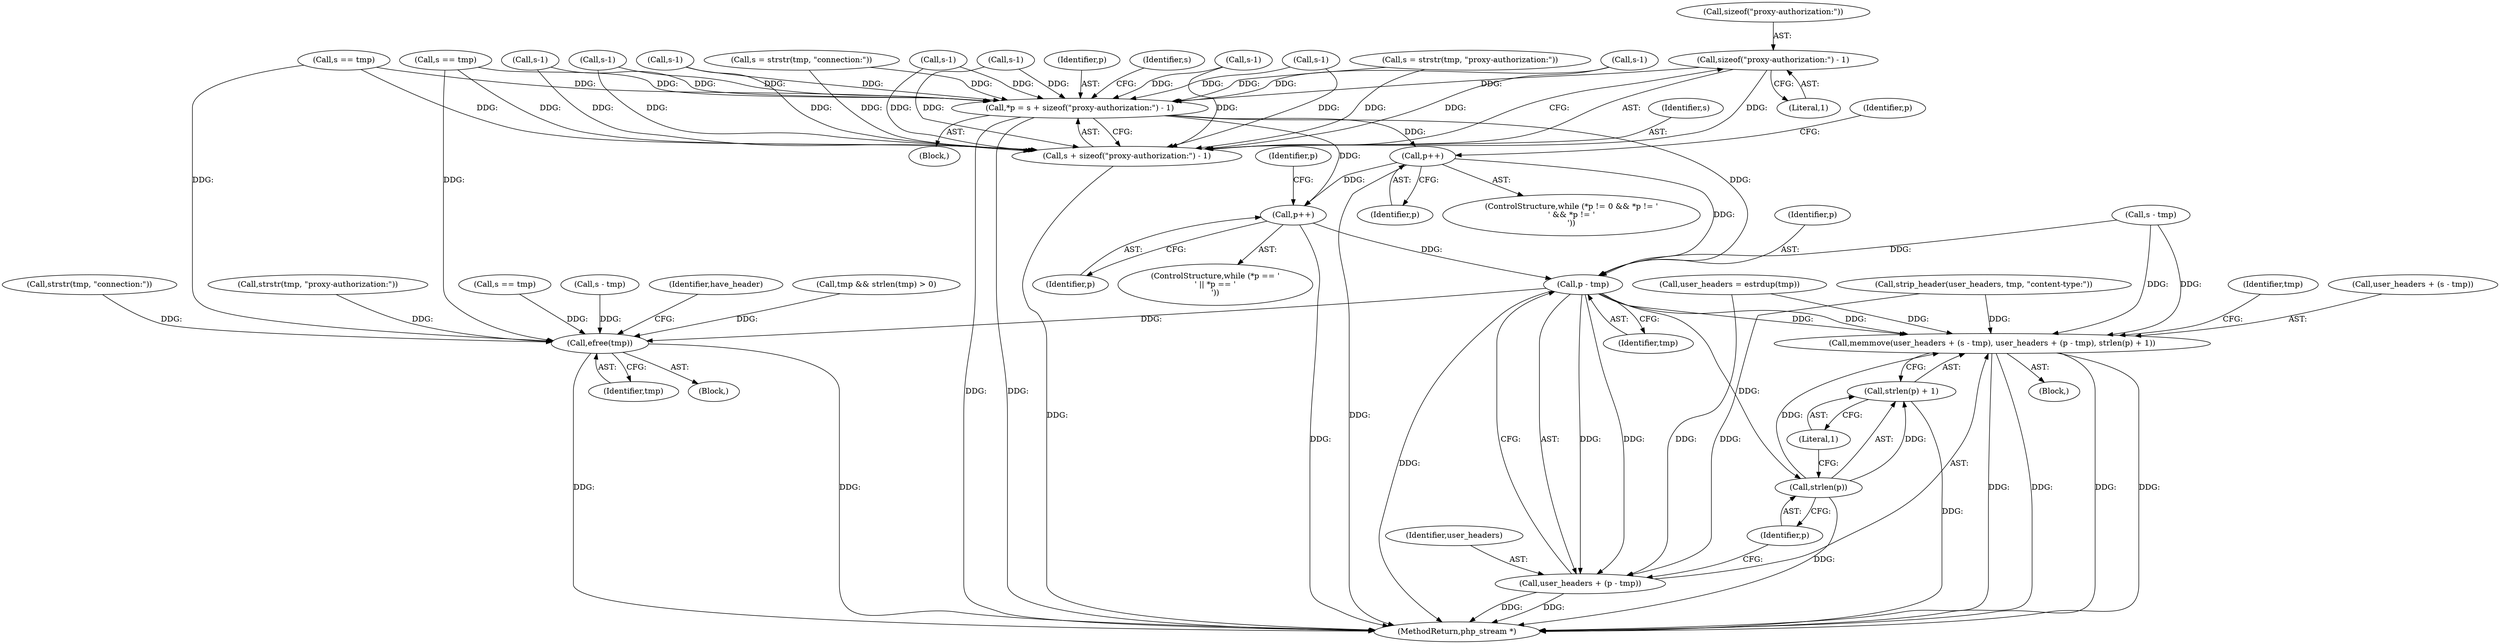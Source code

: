 digraph "0_php-src_523f230c831d7b33353203fa34aee4e92ac12bba@API" {
"1001846" [label="(Call,sizeof(\"proxy-authorization:\") - 1)"];
"1001842" [label="(Call,*p = s + sizeof(\"proxy-authorization:\") - 1)"];
"1001885" [label="(Call,p++)"];
"1001897" [label="(Call,p++)"];
"1001954" [label="(Call,p - tmp)"];
"1001946" [label="(Call,memmove(user_headers + (s - tmp), user_headers + (p - tmp), strlen(p) + 1))"];
"1001952" [label="(Call,user_headers + (p - tmp))"];
"1001958" [label="(Call,strlen(p))"];
"1001957" [label="(Call,strlen(p) + 1)"];
"1001964" [label="(Call,efree(tmp))"];
"1001844" [label="(Call,s + sizeof(\"proxy-authorization:\") - 1)"];
"1001960" [label="(Literal,1)"];
"1001843" [label="(Identifier,p)"];
"1001842" [label="(Call,*p = s + sizeof(\"proxy-authorization:\") - 1)"];
"1001906" [label="(Call,s == tmp)"];
"1001952" [label="(Call,user_headers + (p - tmp))"];
"1001846" [label="(Call,sizeof(\"proxy-authorization:\") - 1)"];
"1001957" [label="(Call,strlen(p) + 1)"];
"1001940" [label="(Call,s - tmp)"];
"1001886" [label="(Identifier,p)"];
"1001887" [label="(ControlStructure,while (*p == '\r' || *p == '\n'))"];
"1001956" [label="(Identifier,tmp)"];
"1001954" [label="(Call,p - tmp)"];
"1001970" [label="(Identifier,have_header)"];
"1001823" [label="(Call,s-1)"];
"1001955" [label="(Identifier,p)"];
"1001816" [label="(Call,s-1)"];
"1001898" [label="(Identifier,p)"];
"1001790" [label="(Call,s-1)"];
"1001847" [label="(Call,sizeof(\"proxy-authorization:\"))"];
"1001885" [label="(Call,p++)"];
"1001949" [label="(Call,s - tmp)"];
"1001891" [label="(Identifier,p)"];
"1001870" [label="(ControlStructure,while (*p != 0 && *p != '\r' && *p != '\n'))"];
"1001964" [label="(Call,efree(tmp))"];
"1001874" [label="(Identifier,p)"];
"1001484" [label="(Call,user_headers = estrdup(tmp))"];
"1001836" [label="(Call,s-1)"];
"1001845" [label="(Identifier,s)"];
"1001840" [label="(Block,)"];
"1001962" [label="(Identifier,tmp)"];
"1001897" [label="(Call,p++)"];
"1001804" [label="(Call,s = strstr(tmp, \"proxy-authorization:\"))"];
"1001806" [label="(Call,strstr(tmp, \"proxy-authorization:\"))"];
"1001963" [label="(Block,)"];
"1001810" [label="(Call,s == tmp)"];
"1001849" [label="(Literal,1)"];
"1001958" [label="(Call,strlen(p))"];
"1001500" [label="(Call,strip_header(user_headers, tmp, \"content-type:\"))"];
"1001476" [label="(Call,tmp && strlen(tmp) > 0)"];
"1001784" [label="(Call,s-1)"];
"1001959" [label="(Identifier,p)"];
"1001770" [label="(Call,s-1)"];
"1001764" [label="(Call,s == tmp)"];
"1001953" [label="(Identifier,user_headers)"];
"1001946" [label="(Call,memmove(user_headers + (s - tmp), user_headers + (p - tmp), strlen(p) + 1))"];
"1001844" [label="(Call,s + sizeof(\"proxy-authorization:\") - 1)"];
"1001758" [label="(Call,s = strstr(tmp, \"connection:\"))"];
"1001947" [label="(Call,user_headers + (s - tmp))"];
"1003241" [label="(MethodReturn,php_stream *)"];
"1001830" [label="(Call,s-1)"];
"1001853" [label="(Identifier,s)"];
"1001760" [label="(Call,strstr(tmp, \"connection:\"))"];
"1001965" [label="(Identifier,tmp)"];
"1001945" [label="(Block,)"];
"1001777" [label="(Call,s-1)"];
"1001846" -> "1001844"  [label="AST: "];
"1001846" -> "1001849"  [label="CFG: "];
"1001847" -> "1001846"  [label="AST: "];
"1001849" -> "1001846"  [label="AST: "];
"1001844" -> "1001846"  [label="CFG: "];
"1001846" -> "1001842"  [label="DDG: "];
"1001846" -> "1001844"  [label="DDG: "];
"1001842" -> "1001840"  [label="AST: "];
"1001842" -> "1001844"  [label="CFG: "];
"1001843" -> "1001842"  [label="AST: "];
"1001844" -> "1001842"  [label="AST: "];
"1001853" -> "1001842"  [label="CFG: "];
"1001842" -> "1003241"  [label="DDG: "];
"1001842" -> "1003241"  [label="DDG: "];
"1001758" -> "1001842"  [label="DDG: "];
"1001830" -> "1001842"  [label="DDG: "];
"1001804" -> "1001842"  [label="DDG: "];
"1001770" -> "1001842"  [label="DDG: "];
"1001777" -> "1001842"  [label="DDG: "];
"1001810" -> "1001842"  [label="DDG: "];
"1001790" -> "1001842"  [label="DDG: "];
"1001784" -> "1001842"  [label="DDG: "];
"1001764" -> "1001842"  [label="DDG: "];
"1001816" -> "1001842"  [label="DDG: "];
"1001823" -> "1001842"  [label="DDG: "];
"1001836" -> "1001842"  [label="DDG: "];
"1001842" -> "1001885"  [label="DDG: "];
"1001842" -> "1001897"  [label="DDG: "];
"1001842" -> "1001954"  [label="DDG: "];
"1001885" -> "1001870"  [label="AST: "];
"1001885" -> "1001886"  [label="CFG: "];
"1001886" -> "1001885"  [label="AST: "];
"1001874" -> "1001885"  [label="CFG: "];
"1001885" -> "1003241"  [label="DDG: "];
"1001885" -> "1001897"  [label="DDG: "];
"1001885" -> "1001954"  [label="DDG: "];
"1001897" -> "1001887"  [label="AST: "];
"1001897" -> "1001898"  [label="CFG: "];
"1001898" -> "1001897"  [label="AST: "];
"1001891" -> "1001897"  [label="CFG: "];
"1001897" -> "1003241"  [label="DDG: "];
"1001897" -> "1001954"  [label="DDG: "];
"1001954" -> "1001952"  [label="AST: "];
"1001954" -> "1001956"  [label="CFG: "];
"1001955" -> "1001954"  [label="AST: "];
"1001956" -> "1001954"  [label="AST: "];
"1001952" -> "1001954"  [label="CFG: "];
"1001954" -> "1003241"  [label="DDG: "];
"1001954" -> "1001946"  [label="DDG: "];
"1001954" -> "1001946"  [label="DDG: "];
"1001954" -> "1001952"  [label="DDG: "];
"1001954" -> "1001952"  [label="DDG: "];
"1001949" -> "1001954"  [label="DDG: "];
"1001954" -> "1001958"  [label="DDG: "];
"1001954" -> "1001964"  [label="DDG: "];
"1001946" -> "1001945"  [label="AST: "];
"1001946" -> "1001957"  [label="CFG: "];
"1001947" -> "1001946"  [label="AST: "];
"1001952" -> "1001946"  [label="AST: "];
"1001957" -> "1001946"  [label="AST: "];
"1001962" -> "1001946"  [label="CFG: "];
"1001946" -> "1003241"  [label="DDG: "];
"1001946" -> "1003241"  [label="DDG: "];
"1001946" -> "1003241"  [label="DDG: "];
"1001946" -> "1003241"  [label="DDG: "];
"1001500" -> "1001946"  [label="DDG: "];
"1001484" -> "1001946"  [label="DDG: "];
"1001949" -> "1001946"  [label="DDG: "];
"1001949" -> "1001946"  [label="DDG: "];
"1001958" -> "1001946"  [label="DDG: "];
"1001953" -> "1001952"  [label="AST: "];
"1001959" -> "1001952"  [label="CFG: "];
"1001952" -> "1003241"  [label="DDG: "];
"1001952" -> "1003241"  [label="DDG: "];
"1001500" -> "1001952"  [label="DDG: "];
"1001484" -> "1001952"  [label="DDG: "];
"1001958" -> "1001957"  [label="AST: "];
"1001958" -> "1001959"  [label="CFG: "];
"1001959" -> "1001958"  [label="AST: "];
"1001960" -> "1001958"  [label="CFG: "];
"1001958" -> "1003241"  [label="DDG: "];
"1001958" -> "1001957"  [label="DDG: "];
"1001957" -> "1001960"  [label="CFG: "];
"1001960" -> "1001957"  [label="AST: "];
"1001957" -> "1003241"  [label="DDG: "];
"1001964" -> "1001963"  [label="AST: "];
"1001964" -> "1001965"  [label="CFG: "];
"1001965" -> "1001964"  [label="AST: "];
"1001970" -> "1001964"  [label="CFG: "];
"1001964" -> "1003241"  [label="DDG: "];
"1001964" -> "1003241"  [label="DDG: "];
"1001764" -> "1001964"  [label="DDG: "];
"1001940" -> "1001964"  [label="DDG: "];
"1001476" -> "1001964"  [label="DDG: "];
"1001810" -> "1001964"  [label="DDG: "];
"1001806" -> "1001964"  [label="DDG: "];
"1001760" -> "1001964"  [label="DDG: "];
"1001906" -> "1001964"  [label="DDG: "];
"1001845" -> "1001844"  [label="AST: "];
"1001844" -> "1003241"  [label="DDG: "];
"1001758" -> "1001844"  [label="DDG: "];
"1001830" -> "1001844"  [label="DDG: "];
"1001804" -> "1001844"  [label="DDG: "];
"1001770" -> "1001844"  [label="DDG: "];
"1001777" -> "1001844"  [label="DDG: "];
"1001810" -> "1001844"  [label="DDG: "];
"1001790" -> "1001844"  [label="DDG: "];
"1001784" -> "1001844"  [label="DDG: "];
"1001764" -> "1001844"  [label="DDG: "];
"1001816" -> "1001844"  [label="DDG: "];
"1001823" -> "1001844"  [label="DDG: "];
"1001836" -> "1001844"  [label="DDG: "];
}
